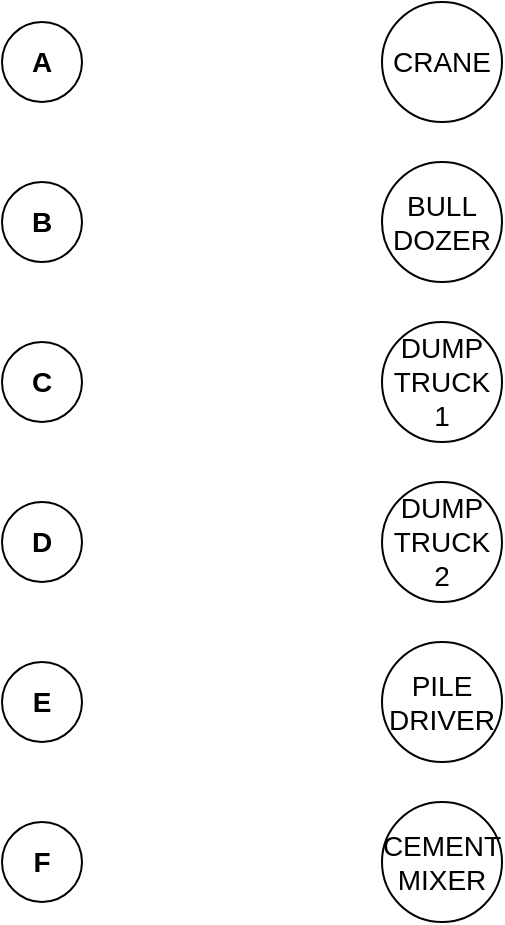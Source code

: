 <mxfile version="12.2.3" type="github" pages="1">
  <diagram id="MqKJ6M4AEW0YFENgOs9T" name="Page-1">
    <mxGraphModel dx="584" dy="438" grid="1" gridSize="10" guides="1" tooltips="1" connect="1" arrows="1" fold="1" page="1" pageScale="1" pageWidth="850" pageHeight="1100" math="0" shadow="0">
      <root>
        <mxCell id="0"/>
        <mxCell id="1" parent="0"/>
        <mxCell id="p-0Q1d95UfHn5TYhovh6-1" value="&lt;b&gt;&lt;font style=&quot;font-size: 14px&quot;&gt;A&lt;/font&gt;&lt;/b&gt;" style="ellipse;whiteSpace=wrap;html=1;aspect=fixed;" vertex="1" parent="1">
          <mxGeometry x="160" y="160" width="40" height="40" as="geometry"/>
        </mxCell>
        <mxCell id="p-0Q1d95UfHn5TYhovh6-2" value="&lt;b style=&quot;white-space: normal&quot;&gt;&lt;font style=&quot;font-size: 14px&quot;&gt;B&lt;/font&gt;&lt;/b&gt;" style="ellipse;whiteSpace=wrap;html=1;aspect=fixed;" vertex="1" parent="1">
          <mxGeometry x="160" y="240" width="40" height="40" as="geometry"/>
        </mxCell>
        <mxCell id="p-0Q1d95UfHn5TYhovh6-3" value="&lt;b style=&quot;white-space: normal&quot;&gt;&lt;font style=&quot;font-size: 14px&quot;&gt;C&lt;/font&gt;&lt;/b&gt;" style="ellipse;whiteSpace=wrap;html=1;aspect=fixed;" vertex="1" parent="1">
          <mxGeometry x="160" y="320" width="40" height="40" as="geometry"/>
        </mxCell>
        <mxCell id="p-0Q1d95UfHn5TYhovh6-4" value="&lt;b style=&quot;white-space: normal&quot;&gt;&lt;font style=&quot;font-size: 14px&quot;&gt;D&lt;/font&gt;&lt;/b&gt;" style="ellipse;whiteSpace=wrap;html=1;aspect=fixed;" vertex="1" parent="1">
          <mxGeometry x="160" y="400" width="40" height="40" as="geometry"/>
        </mxCell>
        <mxCell id="p-0Q1d95UfHn5TYhovh6-5" value="&lt;b style=&quot;white-space: normal&quot;&gt;&lt;font style=&quot;font-size: 14px&quot;&gt;E&lt;/font&gt;&lt;/b&gt;" style="ellipse;whiteSpace=wrap;html=1;aspect=fixed;" vertex="1" parent="1">
          <mxGeometry x="160" y="480" width="40" height="40" as="geometry"/>
        </mxCell>
        <mxCell id="p-0Q1d95UfHn5TYhovh6-6" value="&lt;span style=&quot;font-size: 14px&quot;&gt;&lt;b&gt;F&lt;/b&gt;&lt;/span&gt;" style="ellipse;whiteSpace=wrap;html=1;aspect=fixed;" vertex="1" parent="1">
          <mxGeometry x="160" y="560" width="40" height="40" as="geometry"/>
        </mxCell>
        <mxCell id="p-0Q1d95UfHn5TYhovh6-13" value="&lt;font style=&quot;font-size: 14px&quot;&gt;CRANE&lt;/font&gt;" style="ellipse;whiteSpace=wrap;html=1;aspect=fixed;" vertex="1" parent="1">
          <mxGeometry x="350" y="150" width="60" height="60" as="geometry"/>
        </mxCell>
        <mxCell id="p-0Q1d95UfHn5TYhovh6-14" value="&lt;font style=&quot;font-size: 14px&quot;&gt;BULL&lt;br&gt;DOZER&lt;/font&gt;" style="ellipse;whiteSpace=wrap;html=1;aspect=fixed;" vertex="1" parent="1">
          <mxGeometry x="350" y="230" width="60" height="60" as="geometry"/>
        </mxCell>
        <mxCell id="p-0Q1d95UfHn5TYhovh6-19" value="&lt;font style=&quot;font-size: 14px&quot;&gt;DUMP&lt;br&gt;TRUCK&lt;br&gt;1&lt;/font&gt;" style="ellipse;whiteSpace=wrap;html=1;aspect=fixed;" vertex="1" parent="1">
          <mxGeometry x="350" y="310" width="60" height="60" as="geometry"/>
        </mxCell>
        <mxCell id="p-0Q1d95UfHn5TYhovh6-21" value="&lt;font style=&quot;font-size: 14px&quot;&gt;DUMP&lt;br&gt;TRUCK&lt;br&gt;2&lt;/font&gt;" style="ellipse;whiteSpace=wrap;html=1;aspect=fixed;" vertex="1" parent="1">
          <mxGeometry x="350" y="390" width="60" height="60" as="geometry"/>
        </mxCell>
        <mxCell id="p-0Q1d95UfHn5TYhovh6-23" value="&lt;font style=&quot;font-size: 14px&quot;&gt;PILE&lt;br&gt;DRIVER&lt;/font&gt;" style="ellipse;whiteSpace=wrap;html=1;aspect=fixed;" vertex="1" parent="1">
          <mxGeometry x="350" y="470" width="60" height="60" as="geometry"/>
        </mxCell>
        <mxCell id="p-0Q1d95UfHn5TYhovh6-24" value="&lt;span style=&quot;font-size: 14px&quot;&gt;CEMENT&lt;br&gt;&lt;/span&gt;&lt;font style=&quot;font-size: 14px&quot;&gt;MIXER&lt;/font&gt;" style="ellipse;whiteSpace=wrap;html=1;aspect=fixed;" vertex="1" parent="1">
          <mxGeometry x="350" y="550" width="60" height="60" as="geometry"/>
        </mxCell>
      </root>
    </mxGraphModel>
  </diagram>
</mxfile>
